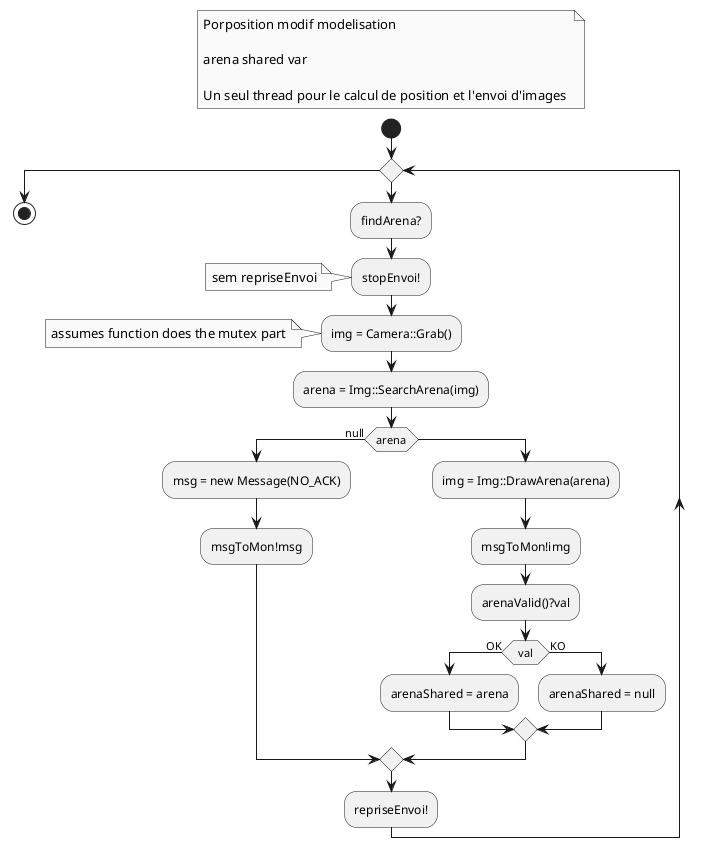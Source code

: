@startuml th_calibration

skinparam monochrome true

floating note left  
    Porposition modif modelisation

    arena shared var 

    Un seul thread pour le calcul de position et l'envoi d'images 
end note

start

while ( )
    :findArena?;

    :stopEnvoi!;
    note : sem repriseEnvoi

    :img = Camera::Grab();
    note : assumes function does the mutex part

    :arena = Img::SearchArena(img);

    if (arena) then (null)
        :msg = new Message(NO_ACK);
        :msgToMon!msg;
    else
        :img = Img::DrawArena(arena);
        :msgToMon!img;
        :arenaValid()?val;
        if(val) then (OK)
            :arenaShared = arena;
        else (KO)
            :arenaShared = null;
        endif
    endif

    :repriseEnvoi!;


endwhile

stop

@enduml
